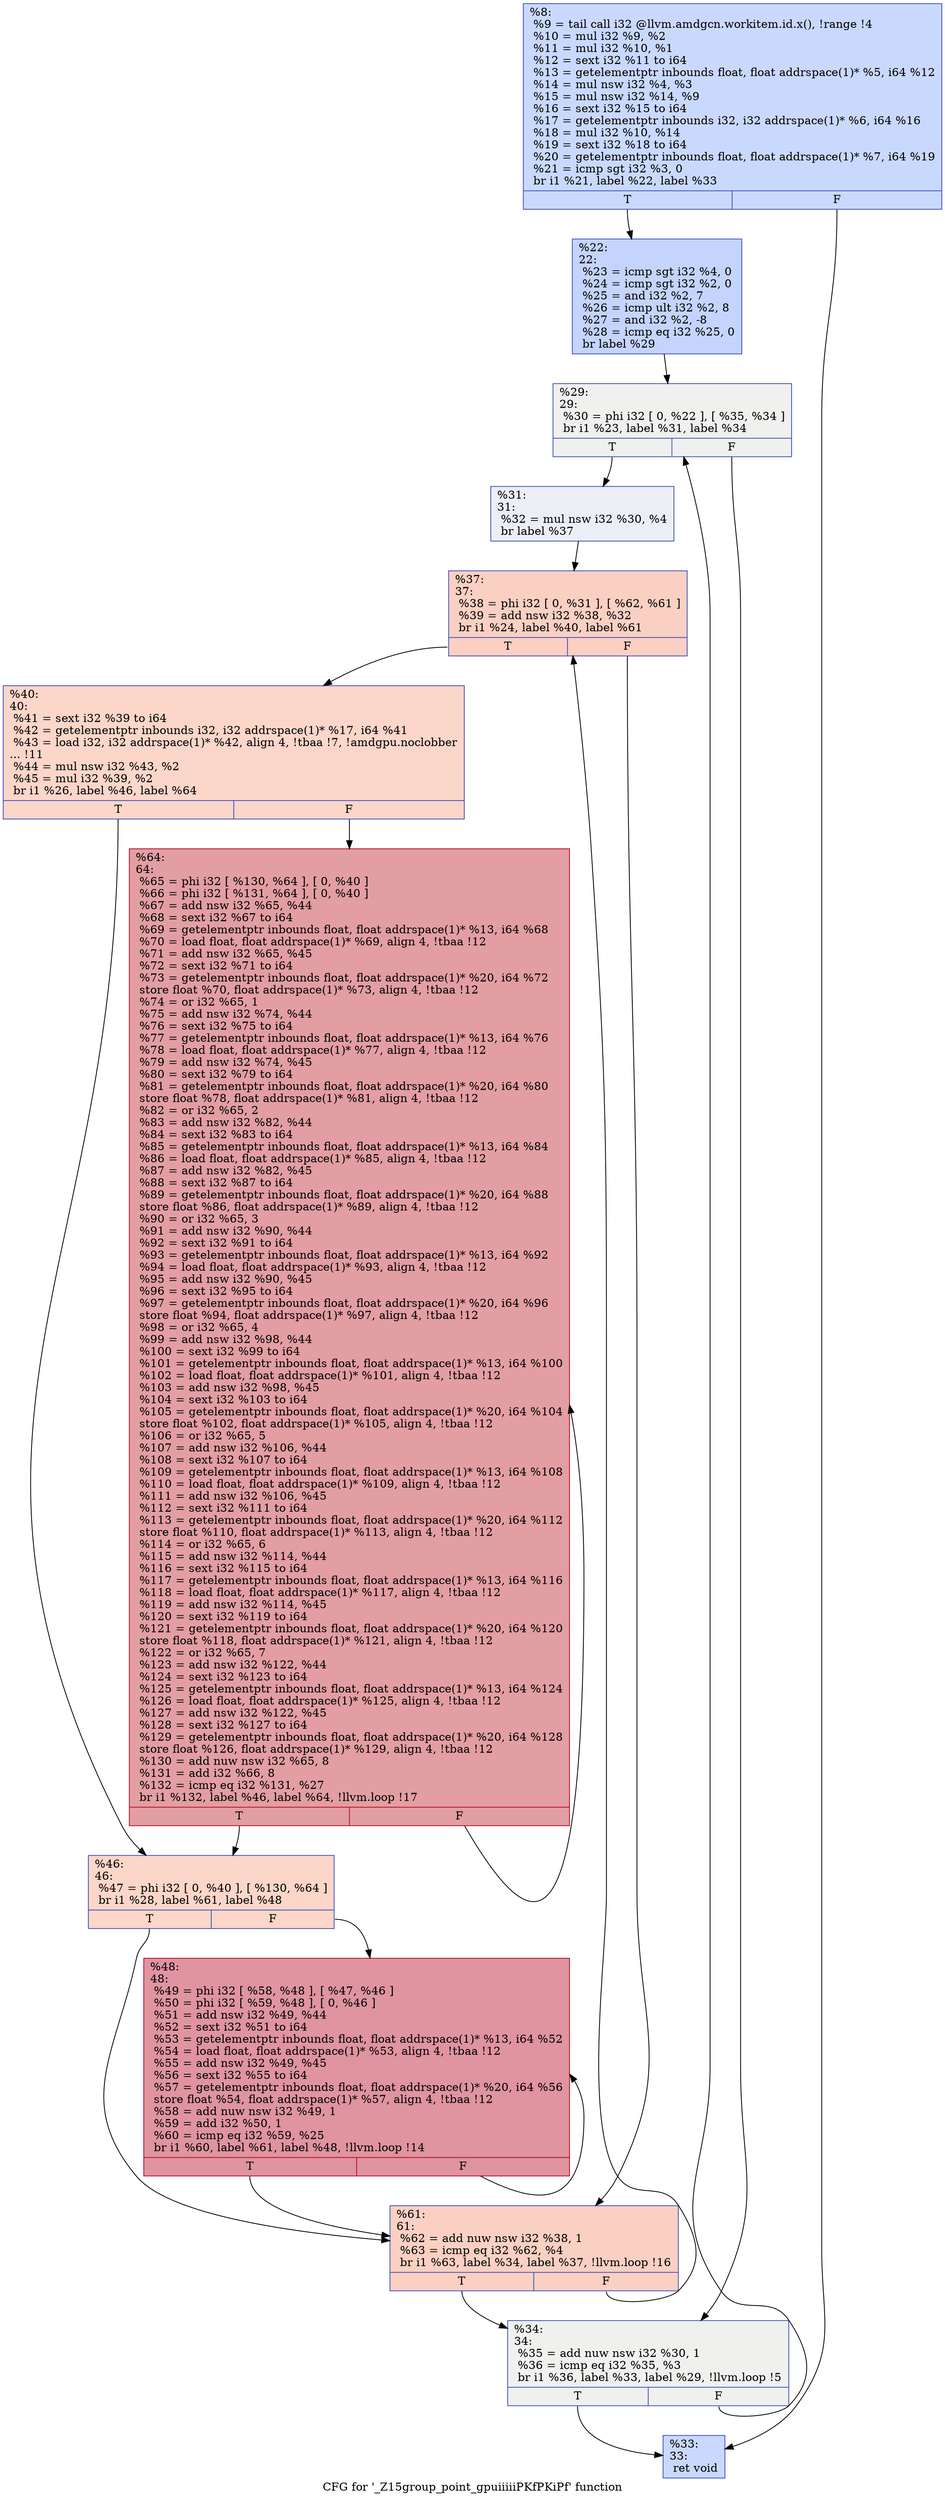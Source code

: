 digraph "CFG for '_Z15group_point_gpuiiiiiPKfPKiPf' function" {
	label="CFG for '_Z15group_point_gpuiiiiiPKfPKiPf' function";

	Node0x4aa15c0 [shape=record,color="#3d50c3ff", style=filled, fillcolor="#85a8fc70",label="{%8:\l  %9 = tail call i32 @llvm.amdgcn.workitem.id.x(), !range !4\l  %10 = mul i32 %9, %2\l  %11 = mul i32 %10, %1\l  %12 = sext i32 %11 to i64\l  %13 = getelementptr inbounds float, float addrspace(1)* %5, i64 %12\l  %14 = mul nsw i32 %4, %3\l  %15 = mul nsw i32 %14, %9\l  %16 = sext i32 %15 to i64\l  %17 = getelementptr inbounds i32, i32 addrspace(1)* %6, i64 %16\l  %18 = mul i32 %10, %14\l  %19 = sext i32 %18 to i64\l  %20 = getelementptr inbounds float, float addrspace(1)* %7, i64 %19\l  %21 = icmp sgt i32 %3, 0\l  br i1 %21, label %22, label %33\l|{<s0>T|<s1>F}}"];
	Node0x4aa15c0:s0 -> Node0x4aa30c0;
	Node0x4aa15c0:s1 -> Node0x4aa3150;
	Node0x4aa30c0 [shape=record,color="#3d50c3ff", style=filled, fillcolor="#7a9df870",label="{%22:\l22:                                               \l  %23 = icmp sgt i32 %4, 0\l  %24 = icmp sgt i32 %2, 0\l  %25 = and i32 %2, 7\l  %26 = icmp ult i32 %2, 8\l  %27 = and i32 %2, -8\l  %28 = icmp eq i32 %25, 0\l  br label %29\l}"];
	Node0x4aa30c0 -> Node0x4aa3680;
	Node0x4aa3680 [shape=record,color="#3d50c3ff", style=filled, fillcolor="#dedcdb70",label="{%29:\l29:                                               \l  %30 = phi i32 [ 0, %22 ], [ %35, %34 ]\l  br i1 %23, label %31, label %34\l|{<s0>T|<s1>F}}"];
	Node0x4aa3680:s0 -> Node0x4aa38b0;
	Node0x4aa3680:s1 -> Node0x4aa3770;
	Node0x4aa38b0 [shape=record,color="#3d50c3ff", style=filled, fillcolor="#d1dae970",label="{%31:\l31:                                               \l  %32 = mul nsw i32 %30, %4\l  br label %37\l}"];
	Node0x4aa38b0 -> Node0x4aa2760;
	Node0x4aa3150 [shape=record,color="#3d50c3ff", style=filled, fillcolor="#85a8fc70",label="{%33:\l33:                                               \l  ret void\l}"];
	Node0x4aa3770 [shape=record,color="#3d50c3ff", style=filled, fillcolor="#dedcdb70",label="{%34:\l34:                                               \l  %35 = add nuw nsw i32 %30, 1\l  %36 = icmp eq i32 %35, %3\l  br i1 %36, label %33, label %29, !llvm.loop !5\l|{<s0>T|<s1>F}}"];
	Node0x4aa3770:s0 -> Node0x4aa3150;
	Node0x4aa3770:s1 -> Node0x4aa3680;
	Node0x4aa2760 [shape=record,color="#3d50c3ff", style=filled, fillcolor="#f3947570",label="{%37:\l37:                                               \l  %38 = phi i32 [ 0, %31 ], [ %62, %61 ]\l  %39 = add nsw i32 %38, %32\l  br i1 %24, label %40, label %61\l|{<s0>T|<s1>F}}"];
	Node0x4aa2760:s0 -> Node0x4aa40e0;
	Node0x4aa2760:s1 -> Node0x4aa3f10;
	Node0x4aa40e0 [shape=record,color="#3d50c3ff", style=filled, fillcolor="#f6a38570",label="{%40:\l40:                                               \l  %41 = sext i32 %39 to i64\l  %42 = getelementptr inbounds i32, i32 addrspace(1)* %17, i64 %41\l  %43 = load i32, i32 addrspace(1)* %42, align 4, !tbaa !7, !amdgpu.noclobber\l... !11\l  %44 = mul nsw i32 %43, %2\l  %45 = mul i32 %39, %2\l  br i1 %26, label %46, label %64\l|{<s0>T|<s1>F}}"];
	Node0x4aa40e0:s0 -> Node0x4aa47b0;
	Node0x4aa40e0:s1 -> Node0x4aa4840;
	Node0x4aa47b0 [shape=record,color="#3d50c3ff", style=filled, fillcolor="#f6a38570",label="{%46:\l46:                                               \l  %47 = phi i32 [ 0, %40 ], [ %130, %64 ]\l  br i1 %28, label %61, label %48\l|{<s0>T|<s1>F}}"];
	Node0x4aa47b0:s0 -> Node0x4aa3f10;
	Node0x4aa47b0:s1 -> Node0x4aa4a30;
	Node0x4aa4a30 [shape=record,color="#b70d28ff", style=filled, fillcolor="#b70d2870",label="{%48:\l48:                                               \l  %49 = phi i32 [ %58, %48 ], [ %47, %46 ]\l  %50 = phi i32 [ %59, %48 ], [ 0, %46 ]\l  %51 = add nsw i32 %49, %44\l  %52 = sext i32 %51 to i64\l  %53 = getelementptr inbounds float, float addrspace(1)* %13, i64 %52\l  %54 = load float, float addrspace(1)* %53, align 4, !tbaa !12\l  %55 = add nsw i32 %49, %45\l  %56 = sext i32 %55 to i64\l  %57 = getelementptr inbounds float, float addrspace(1)* %20, i64 %56\l  store float %54, float addrspace(1)* %57, align 4, !tbaa !12\l  %58 = add nuw nsw i32 %49, 1\l  %59 = add i32 %50, 1\l  %60 = icmp eq i32 %59, %25\l  br i1 %60, label %61, label %48, !llvm.loop !14\l|{<s0>T|<s1>F}}"];
	Node0x4aa4a30:s0 -> Node0x4aa3f10;
	Node0x4aa4a30:s1 -> Node0x4aa4a30;
	Node0x4aa3f10 [shape=record,color="#3d50c3ff", style=filled, fillcolor="#f3947570",label="{%61:\l61:                                               \l  %62 = add nuw nsw i32 %38, 1\l  %63 = icmp eq i32 %62, %4\l  br i1 %63, label %34, label %37, !llvm.loop !16\l|{<s0>T|<s1>F}}"];
	Node0x4aa3f10:s0 -> Node0x4aa3770;
	Node0x4aa3f10:s1 -> Node0x4aa2760;
	Node0x4aa4840 [shape=record,color="#b70d28ff", style=filled, fillcolor="#be242e70",label="{%64:\l64:                                               \l  %65 = phi i32 [ %130, %64 ], [ 0, %40 ]\l  %66 = phi i32 [ %131, %64 ], [ 0, %40 ]\l  %67 = add nsw i32 %65, %44\l  %68 = sext i32 %67 to i64\l  %69 = getelementptr inbounds float, float addrspace(1)* %13, i64 %68\l  %70 = load float, float addrspace(1)* %69, align 4, !tbaa !12\l  %71 = add nsw i32 %65, %45\l  %72 = sext i32 %71 to i64\l  %73 = getelementptr inbounds float, float addrspace(1)* %20, i64 %72\l  store float %70, float addrspace(1)* %73, align 4, !tbaa !12\l  %74 = or i32 %65, 1\l  %75 = add nsw i32 %74, %44\l  %76 = sext i32 %75 to i64\l  %77 = getelementptr inbounds float, float addrspace(1)* %13, i64 %76\l  %78 = load float, float addrspace(1)* %77, align 4, !tbaa !12\l  %79 = add nsw i32 %74, %45\l  %80 = sext i32 %79 to i64\l  %81 = getelementptr inbounds float, float addrspace(1)* %20, i64 %80\l  store float %78, float addrspace(1)* %81, align 4, !tbaa !12\l  %82 = or i32 %65, 2\l  %83 = add nsw i32 %82, %44\l  %84 = sext i32 %83 to i64\l  %85 = getelementptr inbounds float, float addrspace(1)* %13, i64 %84\l  %86 = load float, float addrspace(1)* %85, align 4, !tbaa !12\l  %87 = add nsw i32 %82, %45\l  %88 = sext i32 %87 to i64\l  %89 = getelementptr inbounds float, float addrspace(1)* %20, i64 %88\l  store float %86, float addrspace(1)* %89, align 4, !tbaa !12\l  %90 = or i32 %65, 3\l  %91 = add nsw i32 %90, %44\l  %92 = sext i32 %91 to i64\l  %93 = getelementptr inbounds float, float addrspace(1)* %13, i64 %92\l  %94 = load float, float addrspace(1)* %93, align 4, !tbaa !12\l  %95 = add nsw i32 %90, %45\l  %96 = sext i32 %95 to i64\l  %97 = getelementptr inbounds float, float addrspace(1)* %20, i64 %96\l  store float %94, float addrspace(1)* %97, align 4, !tbaa !12\l  %98 = or i32 %65, 4\l  %99 = add nsw i32 %98, %44\l  %100 = sext i32 %99 to i64\l  %101 = getelementptr inbounds float, float addrspace(1)* %13, i64 %100\l  %102 = load float, float addrspace(1)* %101, align 4, !tbaa !12\l  %103 = add nsw i32 %98, %45\l  %104 = sext i32 %103 to i64\l  %105 = getelementptr inbounds float, float addrspace(1)* %20, i64 %104\l  store float %102, float addrspace(1)* %105, align 4, !tbaa !12\l  %106 = or i32 %65, 5\l  %107 = add nsw i32 %106, %44\l  %108 = sext i32 %107 to i64\l  %109 = getelementptr inbounds float, float addrspace(1)* %13, i64 %108\l  %110 = load float, float addrspace(1)* %109, align 4, !tbaa !12\l  %111 = add nsw i32 %106, %45\l  %112 = sext i32 %111 to i64\l  %113 = getelementptr inbounds float, float addrspace(1)* %20, i64 %112\l  store float %110, float addrspace(1)* %113, align 4, !tbaa !12\l  %114 = or i32 %65, 6\l  %115 = add nsw i32 %114, %44\l  %116 = sext i32 %115 to i64\l  %117 = getelementptr inbounds float, float addrspace(1)* %13, i64 %116\l  %118 = load float, float addrspace(1)* %117, align 4, !tbaa !12\l  %119 = add nsw i32 %114, %45\l  %120 = sext i32 %119 to i64\l  %121 = getelementptr inbounds float, float addrspace(1)* %20, i64 %120\l  store float %118, float addrspace(1)* %121, align 4, !tbaa !12\l  %122 = or i32 %65, 7\l  %123 = add nsw i32 %122, %44\l  %124 = sext i32 %123 to i64\l  %125 = getelementptr inbounds float, float addrspace(1)* %13, i64 %124\l  %126 = load float, float addrspace(1)* %125, align 4, !tbaa !12\l  %127 = add nsw i32 %122, %45\l  %128 = sext i32 %127 to i64\l  %129 = getelementptr inbounds float, float addrspace(1)* %20, i64 %128\l  store float %126, float addrspace(1)* %129, align 4, !tbaa !12\l  %130 = add nuw nsw i32 %65, 8\l  %131 = add i32 %66, 8\l  %132 = icmp eq i32 %131, %27\l  br i1 %132, label %46, label %64, !llvm.loop !17\l|{<s0>T|<s1>F}}"];
	Node0x4aa4840:s0 -> Node0x4aa47b0;
	Node0x4aa4840:s1 -> Node0x4aa4840;
}

